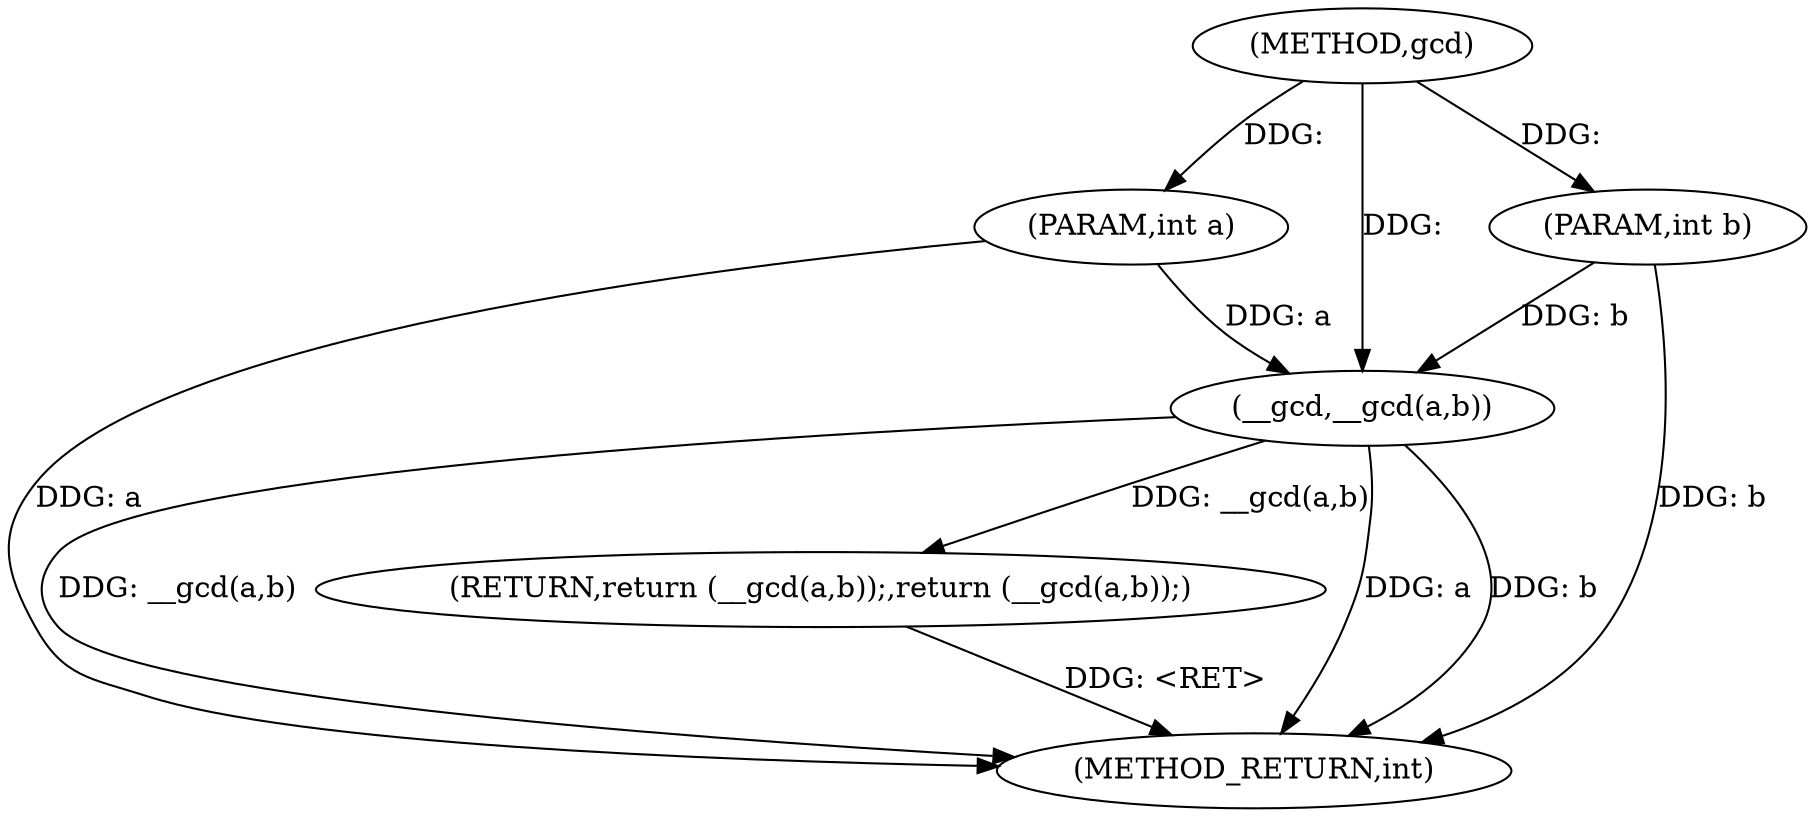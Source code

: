 digraph "gcd" {  
"1000217" [label = "(METHOD,gcd)" ]
"1000225" [label = "(METHOD_RETURN,int)" ]
"1000218" [label = "(PARAM,int a)" ]
"1000219" [label = "(PARAM,int b)" ]
"1000221" [label = "(RETURN,return (__gcd(a,b));,return (__gcd(a,b));)" ]
"1000222" [label = "(__gcd,__gcd(a,b))" ]
  "1000221" -> "1000225"  [ label = "DDG: <RET>"] 
  "1000218" -> "1000225"  [ label = "DDG: a"] 
  "1000219" -> "1000225"  [ label = "DDG: b"] 
  "1000222" -> "1000225"  [ label = "DDG: a"] 
  "1000222" -> "1000225"  [ label = "DDG: b"] 
  "1000222" -> "1000225"  [ label = "DDG: __gcd(a,b)"] 
  "1000217" -> "1000218"  [ label = "DDG: "] 
  "1000217" -> "1000219"  [ label = "DDG: "] 
  "1000222" -> "1000221"  [ label = "DDG: __gcd(a,b)"] 
  "1000218" -> "1000222"  [ label = "DDG: a"] 
  "1000217" -> "1000222"  [ label = "DDG: "] 
  "1000219" -> "1000222"  [ label = "DDG: b"] 
}
